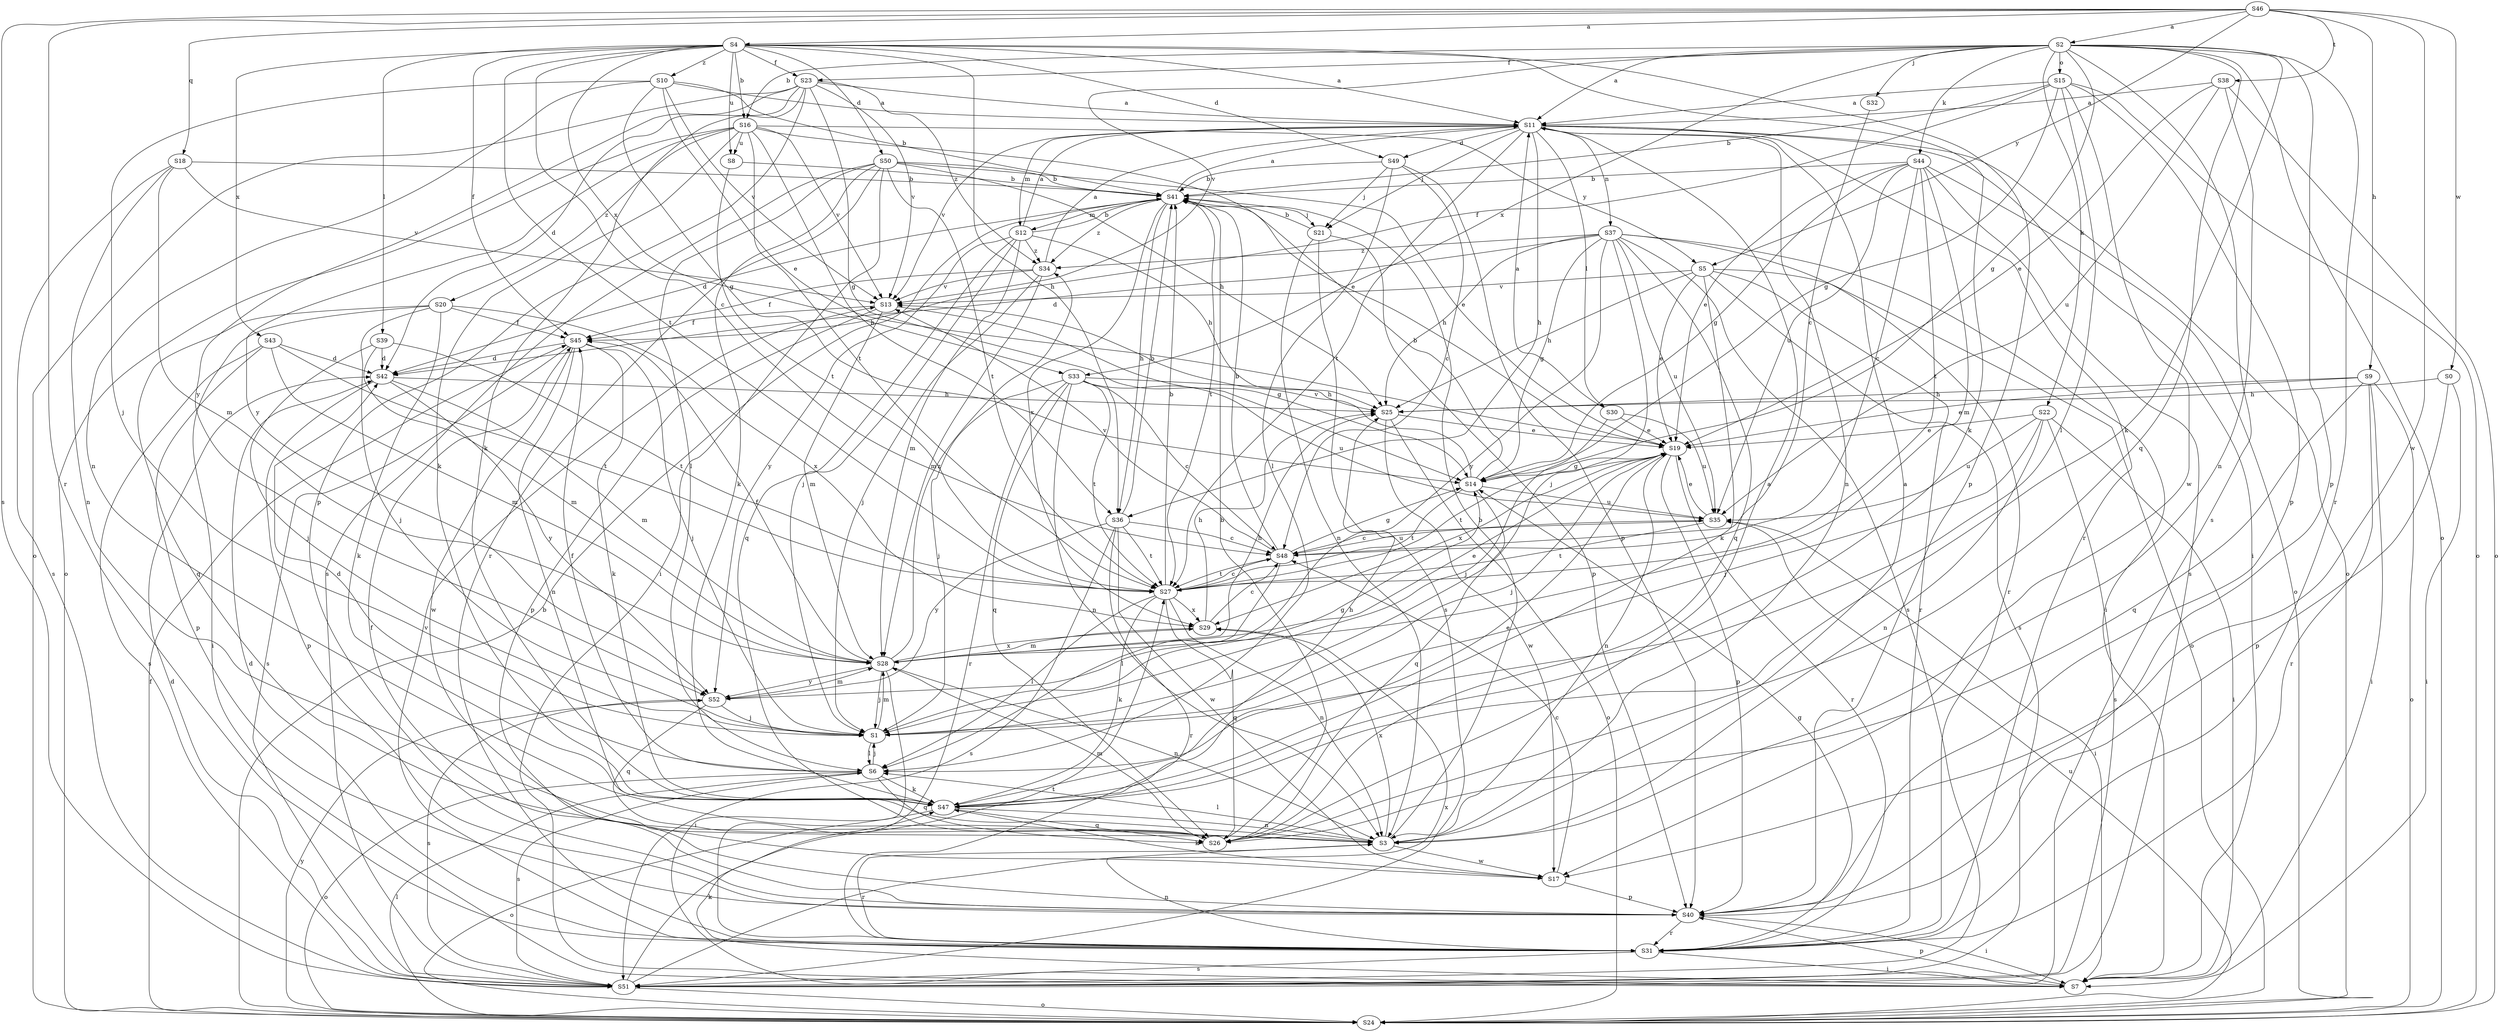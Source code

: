 strict digraph  {
S46;
S2;
S4;
S11;
S16;
S41;
S48;
S50;
S49;
S42;
S19;
S23;
S45;
S14;
S9;
S36;
S25;
S7;
S32;
S21;
S1;
S44;
S22;
S47;
S39;
S30;
S6;
S12;
S28;
S37;
S3;
S15;
S24;
S40;
S18;
S26;
S31;
S51;
S38;
S27;
S8;
S35;
S13;
S0;
S17;
S33;
S43;
S29;
S5;
S52;
S10;
S20;
S34;
S46 -> S2  [label=a];
S46 -> S4  [label=a];
S46 -> S9  [label=h];
S46 -> S18  [label=q];
S46 -> S31  [label=r];
S46 -> S51  [label=s];
S46 -> S38  [label=t];
S46 -> S0  [label=w];
S46 -> S17  [label=w];
S46 -> S5  [label=y];
S2 -> S11  [label=a];
S2 -> S16  [label=b];
S2 -> S23  [label=f];
S2 -> S14  [label=g];
S2 -> S32  [label=j];
S2 -> S44  [label=k];
S2 -> S22  [label=k];
S2 -> S47  [label=k];
S2 -> S15  [label=o];
S2 -> S24  [label=o];
S2 -> S40  [label=p];
S2 -> S26  [label=q];
S2 -> S31  [label=r];
S2 -> S51  [label=s];
S2 -> S13  [label=v];
S2 -> S33  [label=x];
S4 -> S11  [label=a];
S4 -> S16  [label=b];
S4 -> S48  [label=c];
S4 -> S50  [label=d];
S4 -> S49  [label=d];
S4 -> S23  [label=f];
S4 -> S45  [label=f];
S4 -> S36  [label=h];
S4 -> S47  [label=k];
S4 -> S39  [label=l];
S4 -> S40  [label=p];
S4 -> S27  [label=t];
S4 -> S8  [label=u];
S4 -> S33  [label=x];
S4 -> S43  [label=x];
S4 -> S10  [label=z];
S11 -> S49  [label=d];
S11 -> S36  [label=h];
S11 -> S7  [label=i];
S11 -> S21  [label=j];
S11 -> S30  [label=l];
S11 -> S12  [label=m];
S11 -> S37  [label=n];
S11 -> S3  [label=n];
S11 -> S24  [label=o];
S11 -> S31  [label=r];
S11 -> S27  [label=t];
S11 -> S13  [label=v];
S16 -> S19  [label=e];
S16 -> S36  [label=h];
S16 -> S47  [label=k];
S16 -> S24  [label=o];
S16 -> S27  [label=t];
S16 -> S8  [label=u];
S16 -> S13  [label=v];
S16 -> S5  [label=y];
S16 -> S52  [label=y];
S16 -> S20  [label=z];
S41 -> S11  [label=a];
S41 -> S42  [label=d];
S41 -> S36  [label=h];
S41 -> S21  [label=j];
S41 -> S12  [label=m];
S41 -> S27  [label=t];
S41 -> S29  [label=x];
S41 -> S34  [label=z];
S48 -> S41  [label=b];
S48 -> S14  [label=g];
S48 -> S6  [label=l];
S48 -> S27  [label=t];
S48 -> S35  [label=u];
S48 -> S13  [label=v];
S50 -> S41  [label=b];
S50 -> S19  [label=e];
S50 -> S25  [label=h];
S50 -> S7  [label=i];
S50 -> S47  [label=k];
S50 -> S6  [label=l];
S50 -> S31  [label=r];
S50 -> S51  [label=s];
S50 -> S27  [label=t];
S49 -> S41  [label=b];
S49 -> S48  [label=c];
S49 -> S21  [label=j];
S49 -> S6  [label=l];
S49 -> S40  [label=p];
S42 -> S25  [label=h];
S42 -> S28  [label=m];
S42 -> S40  [label=p];
S42 -> S52  [label=y];
S19 -> S14  [label=g];
S19 -> S1  [label=j];
S19 -> S3  [label=n];
S19 -> S40  [label=p];
S19 -> S31  [label=r];
S19 -> S27  [label=t];
S19 -> S29  [label=x];
S23 -> S11  [label=a];
S23 -> S42  [label=d];
S23 -> S14  [label=g];
S23 -> S47  [label=k];
S23 -> S24  [label=o];
S23 -> S40  [label=p];
S23 -> S13  [label=v];
S23 -> S52  [label=y];
S23 -> S34  [label=z];
S45 -> S42  [label=d];
S45 -> S1  [label=j];
S45 -> S47  [label=k];
S45 -> S3  [label=n];
S45 -> S51  [label=s];
S45 -> S17  [label=w];
S14 -> S41  [label=b];
S14 -> S26  [label=q];
S14 -> S27  [label=t];
S14 -> S35  [label=u];
S14 -> S13  [label=v];
S9 -> S19  [label=e];
S9 -> S25  [label=h];
S9 -> S7  [label=i];
S9 -> S24  [label=o];
S9 -> S26  [label=q];
S9 -> S31  [label=r];
S36 -> S41  [label=b];
S36 -> S48  [label=c];
S36 -> S31  [label=r];
S36 -> S51  [label=s];
S36 -> S27  [label=t];
S36 -> S17  [label=w];
S36 -> S52  [label=y];
S25 -> S19  [label=e];
S25 -> S24  [label=o];
S25 -> S17  [label=w];
S7 -> S47  [label=k];
S7 -> S40  [label=p];
S32 -> S48  [label=c];
S21 -> S41  [label=b];
S21 -> S3  [label=n];
S21 -> S40  [label=p];
S21 -> S51  [label=s];
S1 -> S14  [label=g];
S1 -> S6  [label=l];
S1 -> S28  [label=m];
S44 -> S41  [label=b];
S44 -> S48  [label=c];
S44 -> S19  [label=e];
S44 -> S14  [label=g];
S44 -> S28  [label=m];
S44 -> S24  [label=o];
S44 -> S51  [label=s];
S44 -> S27  [label=t];
S44 -> S35  [label=u];
S22 -> S19  [label=e];
S22 -> S7  [label=i];
S22 -> S1  [label=j];
S22 -> S3  [label=n];
S22 -> S51  [label=s];
S22 -> S35  [label=u];
S47 -> S19  [label=e];
S47 -> S25  [label=h];
S47 -> S3  [label=n];
S47 -> S24  [label=o];
S47 -> S26  [label=q];
S39 -> S42  [label=d];
S39 -> S1  [label=j];
S39 -> S28  [label=m];
S39 -> S27  [label=t];
S30 -> S11  [label=a];
S30 -> S19  [label=e];
S30 -> S1  [label=j];
S30 -> S35  [label=u];
S6 -> S42  [label=d];
S6 -> S45  [label=f];
S6 -> S1  [label=j];
S6 -> S47  [label=k];
S6 -> S24  [label=o];
S6 -> S26  [label=q];
S6 -> S51  [label=s];
S12 -> S11  [label=a];
S12 -> S41  [label=b];
S12 -> S25  [label=h];
S12 -> S1  [label=j];
S12 -> S28  [label=m];
S12 -> S26  [label=q];
S12 -> S52  [label=y];
S12 -> S34  [label=z];
S28 -> S19  [label=e];
S28 -> S45  [label=f];
S28 -> S25  [label=h];
S28 -> S7  [label=i];
S28 -> S1  [label=j];
S28 -> S3  [label=n];
S28 -> S29  [label=x];
S28 -> S52  [label=y];
S28 -> S34  [label=z];
S37 -> S42  [label=d];
S37 -> S14  [label=g];
S37 -> S25  [label=h];
S37 -> S7  [label=i];
S37 -> S1  [label=j];
S37 -> S26  [label=q];
S37 -> S31  [label=r];
S37 -> S51  [label=s];
S37 -> S35  [label=u];
S37 -> S52  [label=y];
S37 -> S34  [label=z];
S3 -> S11  [label=a];
S3 -> S41  [label=b];
S3 -> S6  [label=l];
S3 -> S31  [label=r];
S3 -> S17  [label=w];
S3 -> S29  [label=x];
S15 -> S11  [label=a];
S15 -> S41  [label=b];
S15 -> S45  [label=f];
S15 -> S14  [label=g];
S15 -> S6  [label=l];
S15 -> S24  [label=o];
S15 -> S40  [label=p];
S15 -> S17  [label=w];
S24 -> S41  [label=b];
S24 -> S45  [label=f];
S24 -> S6  [label=l];
S24 -> S35  [label=u];
S24 -> S52  [label=y];
S40 -> S45  [label=f];
S40 -> S7  [label=i];
S40 -> S31  [label=r];
S18 -> S41  [label=b];
S18 -> S28  [label=m];
S18 -> S3  [label=n];
S18 -> S51  [label=s];
S18 -> S13  [label=v];
S26 -> S11  [label=a];
S26 -> S41  [label=b];
S26 -> S28  [label=m];
S31 -> S42  [label=d];
S31 -> S14  [label=g];
S31 -> S7  [label=i];
S31 -> S3  [label=n];
S31 -> S51  [label=s];
S31 -> S13  [label=v];
S51 -> S42  [label=d];
S51 -> S24  [label=o];
S51 -> S27  [label=t];
S51 -> S29  [label=x];
S38 -> S11  [label=a];
S38 -> S19  [label=e];
S38 -> S3  [label=n];
S38 -> S24  [label=o];
S38 -> S35  [label=u];
S27 -> S41  [label=b];
S27 -> S48  [label=c];
S27 -> S47  [label=k];
S27 -> S6  [label=l];
S27 -> S3  [label=n];
S27 -> S26  [label=q];
S27 -> S29  [label=x];
S8 -> S41  [label=b];
S8 -> S27  [label=t];
S35 -> S48  [label=c];
S35 -> S19  [label=e];
S35 -> S7  [label=i];
S35 -> S27  [label=t];
S13 -> S45  [label=f];
S13 -> S14  [label=g];
S13 -> S28  [label=m];
S13 -> S40  [label=p];
S0 -> S25  [label=h];
S0 -> S7  [label=i];
S0 -> S40  [label=p];
S17 -> S48  [label=c];
S17 -> S47  [label=k];
S17 -> S40  [label=p];
S33 -> S48  [label=c];
S33 -> S25  [label=h];
S33 -> S1  [label=j];
S33 -> S3  [label=n];
S33 -> S26  [label=q];
S33 -> S31  [label=r];
S33 -> S27  [label=t];
S33 -> S35  [label=u];
S43 -> S42  [label=d];
S43 -> S28  [label=m];
S43 -> S40  [label=p];
S43 -> S51  [label=s];
S43 -> S27  [label=t];
S29 -> S48  [label=c];
S29 -> S25  [label=h];
S29 -> S28  [label=m];
S5 -> S19  [label=e];
S5 -> S25  [label=h];
S5 -> S47  [label=k];
S5 -> S24  [label=o];
S5 -> S31  [label=r];
S5 -> S51  [label=s];
S5 -> S13  [label=v];
S52 -> S1  [label=j];
S52 -> S28  [label=m];
S52 -> S26  [label=q];
S52 -> S51  [label=s];
S10 -> S11  [label=a];
S10 -> S41  [label=b];
S10 -> S19  [label=e];
S10 -> S14  [label=g];
S10 -> S1  [label=j];
S10 -> S3  [label=n];
S10 -> S13  [label=v];
S20 -> S45  [label=f];
S20 -> S7  [label=i];
S20 -> S1  [label=j];
S20 -> S47  [label=k];
S20 -> S26  [label=q];
S20 -> S29  [label=x];
S34 -> S11  [label=a];
S34 -> S45  [label=f];
S34 -> S1  [label=j];
S34 -> S28  [label=m];
S34 -> S13  [label=v];
}
